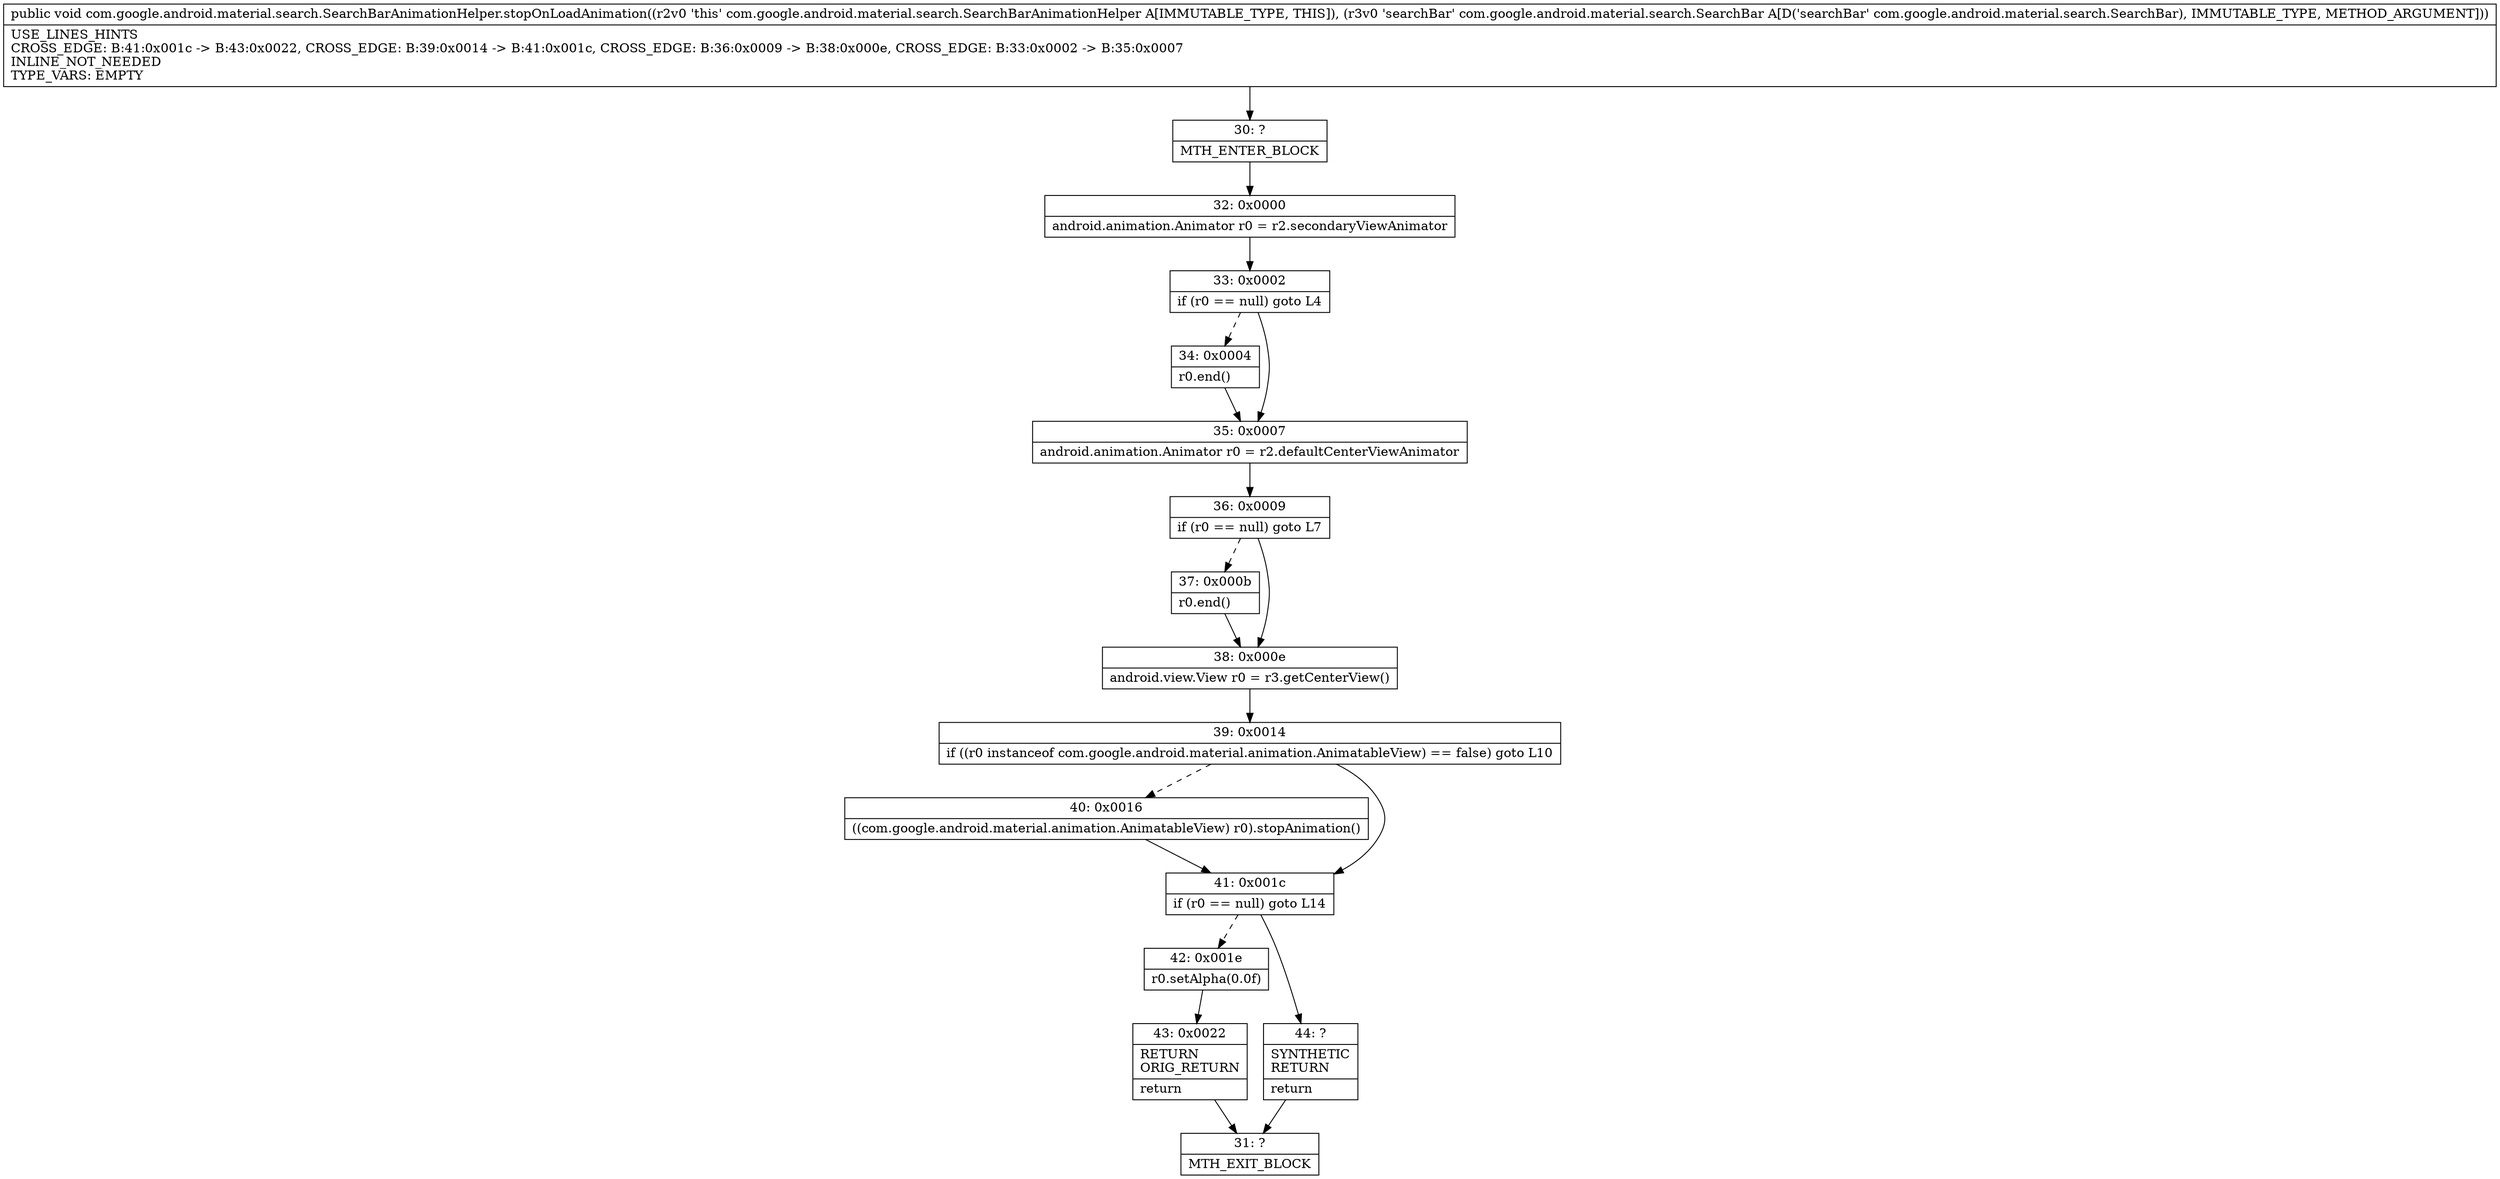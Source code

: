 digraph "CFG forcom.google.android.material.search.SearchBarAnimationHelper.stopOnLoadAnimation(Lcom\/google\/android\/material\/search\/SearchBar;)V" {
Node_30 [shape=record,label="{30\:\ ?|MTH_ENTER_BLOCK\l}"];
Node_32 [shape=record,label="{32\:\ 0x0000|android.animation.Animator r0 = r2.secondaryViewAnimator\l}"];
Node_33 [shape=record,label="{33\:\ 0x0002|if (r0 == null) goto L4\l}"];
Node_34 [shape=record,label="{34\:\ 0x0004|r0.end()\l}"];
Node_35 [shape=record,label="{35\:\ 0x0007|android.animation.Animator r0 = r2.defaultCenterViewAnimator\l}"];
Node_36 [shape=record,label="{36\:\ 0x0009|if (r0 == null) goto L7\l}"];
Node_37 [shape=record,label="{37\:\ 0x000b|r0.end()\l}"];
Node_38 [shape=record,label="{38\:\ 0x000e|android.view.View r0 = r3.getCenterView()\l}"];
Node_39 [shape=record,label="{39\:\ 0x0014|if ((r0 instanceof com.google.android.material.animation.AnimatableView) == false) goto L10\l}"];
Node_40 [shape=record,label="{40\:\ 0x0016|((com.google.android.material.animation.AnimatableView) r0).stopAnimation()\l}"];
Node_41 [shape=record,label="{41\:\ 0x001c|if (r0 == null) goto L14\l}"];
Node_42 [shape=record,label="{42\:\ 0x001e|r0.setAlpha(0.0f)\l}"];
Node_43 [shape=record,label="{43\:\ 0x0022|RETURN\lORIG_RETURN\l|return\l}"];
Node_31 [shape=record,label="{31\:\ ?|MTH_EXIT_BLOCK\l}"];
Node_44 [shape=record,label="{44\:\ ?|SYNTHETIC\lRETURN\l|return\l}"];
MethodNode[shape=record,label="{public void com.google.android.material.search.SearchBarAnimationHelper.stopOnLoadAnimation((r2v0 'this' com.google.android.material.search.SearchBarAnimationHelper A[IMMUTABLE_TYPE, THIS]), (r3v0 'searchBar' com.google.android.material.search.SearchBar A[D('searchBar' com.google.android.material.search.SearchBar), IMMUTABLE_TYPE, METHOD_ARGUMENT]))  | USE_LINES_HINTS\lCROSS_EDGE: B:41:0x001c \-\> B:43:0x0022, CROSS_EDGE: B:39:0x0014 \-\> B:41:0x001c, CROSS_EDGE: B:36:0x0009 \-\> B:38:0x000e, CROSS_EDGE: B:33:0x0002 \-\> B:35:0x0007\lINLINE_NOT_NEEDED\lTYPE_VARS: EMPTY\l}"];
MethodNode -> Node_30;Node_30 -> Node_32;
Node_32 -> Node_33;
Node_33 -> Node_34[style=dashed];
Node_33 -> Node_35;
Node_34 -> Node_35;
Node_35 -> Node_36;
Node_36 -> Node_37[style=dashed];
Node_36 -> Node_38;
Node_37 -> Node_38;
Node_38 -> Node_39;
Node_39 -> Node_40[style=dashed];
Node_39 -> Node_41;
Node_40 -> Node_41;
Node_41 -> Node_42[style=dashed];
Node_41 -> Node_44;
Node_42 -> Node_43;
Node_43 -> Node_31;
Node_44 -> Node_31;
}

